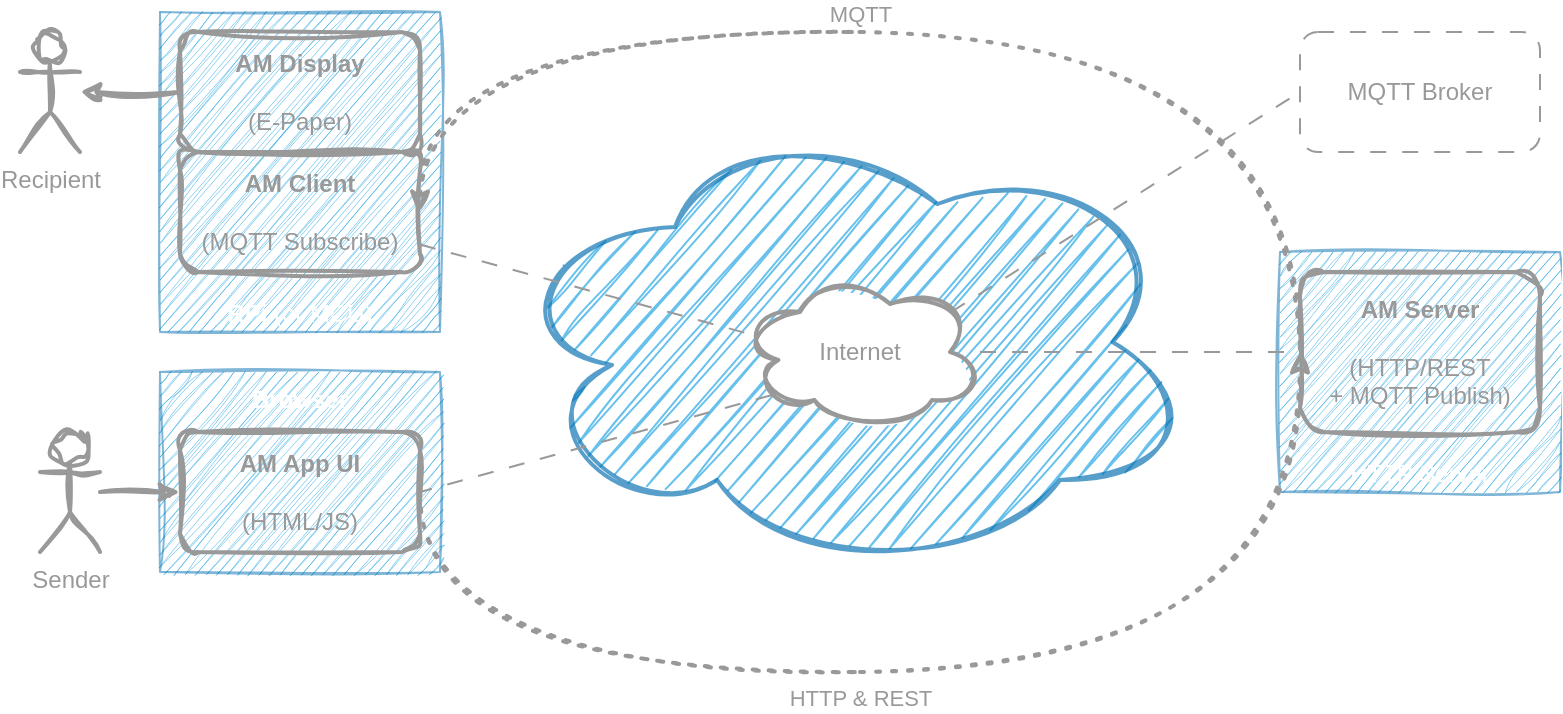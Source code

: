 <mxfile version="24.0.4" type="device">
  <diagram name="Page-1" id="Ht-FltXELcdBktOa9shP">
    <mxGraphModel dx="1026" dy="693" grid="1" gridSize="10" guides="1" tooltips="1" connect="1" arrows="1" fold="1" page="1" pageScale="1" pageWidth="850" pageHeight="1100" math="0" shadow="0">
      <root>
        <mxCell id="0" />
        <mxCell id="1" parent="0" />
        <mxCell id="1XLg7SbAFKWoH1kDrbpS-10" value="" style="ellipse;shape=cloud;whiteSpace=wrap;html=1;sketch=1;curveFitting=1;jiggle=2;strokeWidth=2;strokeColor=#006EAF;fontColor=#ffffff;fillColor=#1ba1e2;opacity=66;" vertex="1" parent="1">
          <mxGeometry x="280" y="120" width="350" height="230" as="geometry" />
        </mxCell>
        <mxCell id="1XLg7SbAFKWoH1kDrbpS-1" value="&lt;b&gt;RPi&lt;/b&gt; (or MCU)" style="rounded=0;whiteSpace=wrap;html=1;verticalAlign=bottom;fontColor=#ffffff;sketch=1;curveFitting=1;jiggle=2;fillColor=#1ba1e2;strokeColor=#006EAF;opacity=50;" vertex="1" parent="1">
          <mxGeometry x="110" y="70" width="140" height="160" as="geometry" />
        </mxCell>
        <mxCell id="1XLg7SbAFKWoH1kDrbpS-2" value="&lt;b&gt;Browser&lt;/b&gt;" style="rounded=0;whiteSpace=wrap;html=1;verticalAlign=top;fontColor=#ffffff;sketch=1;curveFitting=1;jiggle=2;fillColor=#1ba1e2;strokeColor=#006EAF;opacity=50;" vertex="1" parent="1">
          <mxGeometry x="110" y="250" width="140" height="100" as="geometry" />
        </mxCell>
        <mxCell id="1XLg7SbAFKWoH1kDrbpS-3" value="HTTP Server" style="rounded=0;whiteSpace=wrap;html=1;verticalAlign=bottom;fontColor=#ffffff;sketch=1;curveFitting=1;jiggle=2;fillColor=#1ba1e2;strokeColor=#006EAF;opacity=50;" vertex="1" parent="1">
          <mxGeometry x="670" y="190" width="140" height="120" as="geometry" />
        </mxCell>
        <mxCell id="bvMk6AtJX3BaU14gF-7Z-13" style="edgeStyle=orthogonalEdgeStyle;rounded=0;orthogonalLoop=1;jettySize=auto;html=1;exitX=0;exitY=0.5;exitDx=0;exitDy=0;sketch=1;curveFitting=1;jiggle=2;strokeWidth=2;strokeColor=#999999;fontColor=#999999;" parent="1" source="bvMk6AtJX3BaU14gF-7Z-1" target="bvMk6AtJX3BaU14gF-7Z-4" edge="1">
          <mxGeometry relative="1" as="geometry" />
        </mxCell>
        <mxCell id="bvMk6AtJX3BaU14gF-7Z-1" value="&lt;b&gt;AM Display&lt;br&gt;&lt;/b&gt;&lt;br&gt;(E-Paper)" style="rounded=1;whiteSpace=wrap;html=1;sketch=1;curveFitting=1;jiggle=2;strokeWidth=2;strokeColor=#999999;fontColor=#999999;fillColor=none;" parent="1" vertex="1">
          <mxGeometry x="120" y="80" width="120" height="60" as="geometry" />
        </mxCell>
        <mxCell id="bvMk6AtJX3BaU14gF-7Z-2" value="&lt;b&gt;AM Client&lt;/b&gt;&lt;div&gt;&lt;br&gt;&lt;/div&gt;&lt;div&gt;(MQTT Subscribe)&lt;/div&gt;" style="rounded=1;whiteSpace=wrap;html=1;sketch=1;curveFitting=1;jiggle=2;strokeWidth=2;strokeColor=#999999;fontColor=#999999;fillColor=none;" parent="1" vertex="1">
          <mxGeometry x="120" y="140" width="120" height="60" as="geometry" />
        </mxCell>
        <mxCell id="bvMk6AtJX3BaU14gF-7Z-3" value="&lt;b&gt;AM Server&lt;/b&gt;&lt;div&gt;&lt;br&gt;&lt;/div&gt;&lt;div&gt;(HTTP/REST&lt;br&gt;+ MQTT Publish)&lt;/div&gt;" style="rounded=1;whiteSpace=wrap;html=1;sketch=1;curveFitting=1;jiggle=2;strokeWidth=2;strokeColor=#999999;fontColor=#999999;fillColor=none;" parent="1" vertex="1">
          <mxGeometry x="680" y="200" width="120" height="80" as="geometry" />
        </mxCell>
        <mxCell id="bvMk6AtJX3BaU14gF-7Z-4" value="Recipient" style="shape=umlActor;verticalLabelPosition=bottom;verticalAlign=top;html=1;outlineConnect=0;sketch=1;curveFitting=1;jiggle=2;strokeWidth=2;strokeColor=#999999;fontColor=#999999;fillColor=none;" parent="1" vertex="1">
          <mxGeometry x="40" y="80" width="30" height="60" as="geometry" />
        </mxCell>
        <mxCell id="bvMk6AtJX3BaU14gF-7Z-5" value="Sender" style="shape=umlActor;verticalLabelPosition=bottom;verticalAlign=top;html=1;outlineConnect=0;sketch=1;curveFitting=1;jiggle=2;strokeWidth=2;strokeColor=#999999;fontColor=#999999;fillColor=none;" parent="1" vertex="1">
          <mxGeometry x="50" y="280" width="30" height="60" as="geometry" />
        </mxCell>
        <mxCell id="bvMk6AtJX3BaU14gF-7Z-15" style="edgeStyle=none;rounded=0;orthogonalLoop=1;jettySize=auto;html=1;exitX=0;exitY=0.5;exitDx=0;exitDy=0;strokeColor=#999999;align=center;verticalAlign=middle;fontFamily=Helvetica;fontSize=11;fontColor=#999999;labelBackgroundColor=default;startArrow=classic;startFill=1;endArrow=none;endFill=0;sketch=1;curveFitting=1;jiggle=2;strokeWidth=2;" parent="1" source="bvMk6AtJX3BaU14gF-7Z-7" target="bvMk6AtJX3BaU14gF-7Z-5" edge="1">
          <mxGeometry relative="1" as="geometry" />
        </mxCell>
        <mxCell id="bvMk6AtJX3BaU14gF-7Z-7" value="&lt;b&gt;AM App UI&lt;/b&gt;&lt;div&gt;&lt;br&gt;&lt;/div&gt;&lt;div&gt;(HTML/JS)&lt;/div&gt;" style="rounded=1;whiteSpace=wrap;html=1;sketch=1;curveFitting=1;jiggle=2;strokeWidth=2;strokeColor=#999999;fontColor=#999999;fillColor=none;" parent="1" vertex="1">
          <mxGeometry x="120" y="280" width="120" height="60" as="geometry" />
        </mxCell>
        <mxCell id="uxLBMw8K7poT05FnwZPx-6" style="rounded=0;orthogonalLoop=1;jettySize=auto;html=1;exitX=0.88;exitY=0.25;exitDx=0;exitDy=0;exitPerimeter=0;entryX=0;entryY=0.5;entryDx=0;entryDy=0;dashed=1;strokeColor=#999999;strokeWidth=1;align=center;verticalAlign=middle;fontFamily=Helvetica;fontSize=11;fontColor=#999999;labelBackgroundColor=default;endArrow=none;dashPattern=8 8;" parent="1" source="bvMk6AtJX3BaU14gF-7Z-10" target="uxLBMw8K7poT05FnwZPx-5" edge="1">
          <mxGeometry relative="1" as="geometry" />
        </mxCell>
        <mxCell id="1XLg7SbAFKWoH1kDrbpS-8" style="edgeStyle=none;rounded=0;orthogonalLoop=1;jettySize=auto;html=1;dashed=1;dashPattern=8 8;strokeColor=#999999;strokeWidth=1;align=center;verticalAlign=middle;fontFamily=Helvetica;fontSize=11;fontColor=#999999;labelBackgroundColor=default;endArrow=none;" edge="1" parent="1" source="bvMk6AtJX3BaU14gF-7Z-10">
          <mxGeometry relative="1" as="geometry">
            <mxPoint x="680" y="240" as="targetPoint" />
          </mxGeometry>
        </mxCell>
        <mxCell id="1XLg7SbAFKWoH1kDrbpS-9" style="edgeStyle=none;rounded=0;orthogonalLoop=1;jettySize=auto;html=1;exitX=0.13;exitY=0.77;exitDx=0;exitDy=0;exitPerimeter=0;entryX=1;entryY=0.5;entryDx=0;entryDy=0;dashed=1;dashPattern=8 8;strokeColor=#999999;strokeWidth=1;align=center;verticalAlign=middle;fontFamily=Helvetica;fontSize=11;fontColor=#999999;labelBackgroundColor=default;endArrow=none;" edge="1" parent="1" source="bvMk6AtJX3BaU14gF-7Z-10" target="bvMk6AtJX3BaU14gF-7Z-7">
          <mxGeometry relative="1" as="geometry" />
        </mxCell>
        <mxCell id="bvMk6AtJX3BaU14gF-7Z-10" value="Internet" style="ellipse;shape=cloud;whiteSpace=wrap;html=1;sketch=1;curveFitting=1;jiggle=2;strokeWidth=2;strokeColor=#999999;fontColor=#999999;fillColor=default;" parent="1" vertex="1">
          <mxGeometry x="400" y="200" width="120" height="80" as="geometry" />
        </mxCell>
        <mxCell id="uxLBMw8K7poT05FnwZPx-1" value="HTTP &amp;amp; REST" style="endArrow=classic;dashed=1;html=1;dashPattern=1 3;strokeWidth=2;rounded=0;sketch=1;jiggle=2;curveFitting=1;strokeColor=#999999;align=center;verticalAlign=top;fontFamily=Helvetica;fontSize=11;fontColor=#999999;labelBackgroundColor=default;edgeStyle=orthogonalEdgeStyle;exitX=1;exitY=0.5;exitDx=0;exitDy=0;entryX=0;entryY=0.5;entryDx=0;entryDy=0;curved=1;endFill=1;" parent="1" source="bvMk6AtJX3BaU14gF-7Z-7" target="bvMk6AtJX3BaU14gF-7Z-3" edge="1">
          <mxGeometry x="-0.101" width="50" height="50" relative="1" as="geometry">
            <mxPoint x="400" y="380" as="sourcePoint" />
            <mxPoint x="450" y="330" as="targetPoint" />
            <Array as="points">
              <mxPoint x="240" y="400" />
              <mxPoint x="680" y="400" />
            </Array>
            <mxPoint as="offset" />
          </mxGeometry>
        </mxCell>
        <mxCell id="uxLBMw8K7poT05FnwZPx-3" value="MQTT" style="endArrow=none;dashed=1;html=1;dashPattern=1 3;strokeWidth=2;rounded=0;sketch=1;jiggle=2;curveFitting=1;strokeColor=#999999;align=center;verticalAlign=bottom;fontFamily=Helvetica;fontSize=11;fontColor=#999999;labelBackgroundColor=default;edgeStyle=orthogonalEdgeStyle;curved=1;exitX=1;exitY=0.5;exitDx=0;exitDy=0;entryX=0;entryY=0.5;entryDx=0;entryDy=0;startArrow=classic;startFill=1;" parent="1" source="bvMk6AtJX3BaU14gF-7Z-2" target="bvMk6AtJX3BaU14gF-7Z-3" edge="1">
          <mxGeometry x="-0.101" width="50" height="50" relative="1" as="geometry">
            <mxPoint x="400" y="380" as="sourcePoint" />
            <mxPoint x="450" y="330" as="targetPoint" />
            <Array as="points">
              <mxPoint x="240" y="80" />
              <mxPoint x="680" y="80" />
            </Array>
            <mxPoint as="offset" />
          </mxGeometry>
        </mxCell>
        <mxCell id="uxLBMw8K7poT05FnwZPx-5" value="&lt;div&gt;MQTT Broker&lt;/div&gt;" style="rounded=1;whiteSpace=wrap;html=1;strokeWidth=1;strokeColor=#999999;fontColor=#999999;fillColor=none;dashed=1;dashPattern=8 8;" parent="1" vertex="1">
          <mxGeometry x="680" y="80" width="120" height="60" as="geometry" />
        </mxCell>
        <mxCell id="1XLg7SbAFKWoH1kDrbpS-6" style="edgeStyle=none;rounded=0;orthogonalLoop=1;jettySize=auto;html=1;entryX=0.07;entryY=0.4;entryDx=0;entryDy=0;entryPerimeter=0;dashed=1;dashPattern=8 8;strokeColor=#999999;strokeWidth=1;align=center;verticalAlign=middle;fontFamily=Helvetica;fontSize=11;fontColor=#999999;labelBackgroundColor=default;endArrow=none;" edge="1" parent="1" source="bvMk6AtJX3BaU14gF-7Z-2" target="bvMk6AtJX3BaU14gF-7Z-10">
          <mxGeometry relative="1" as="geometry" />
        </mxCell>
      </root>
    </mxGraphModel>
  </diagram>
</mxfile>
